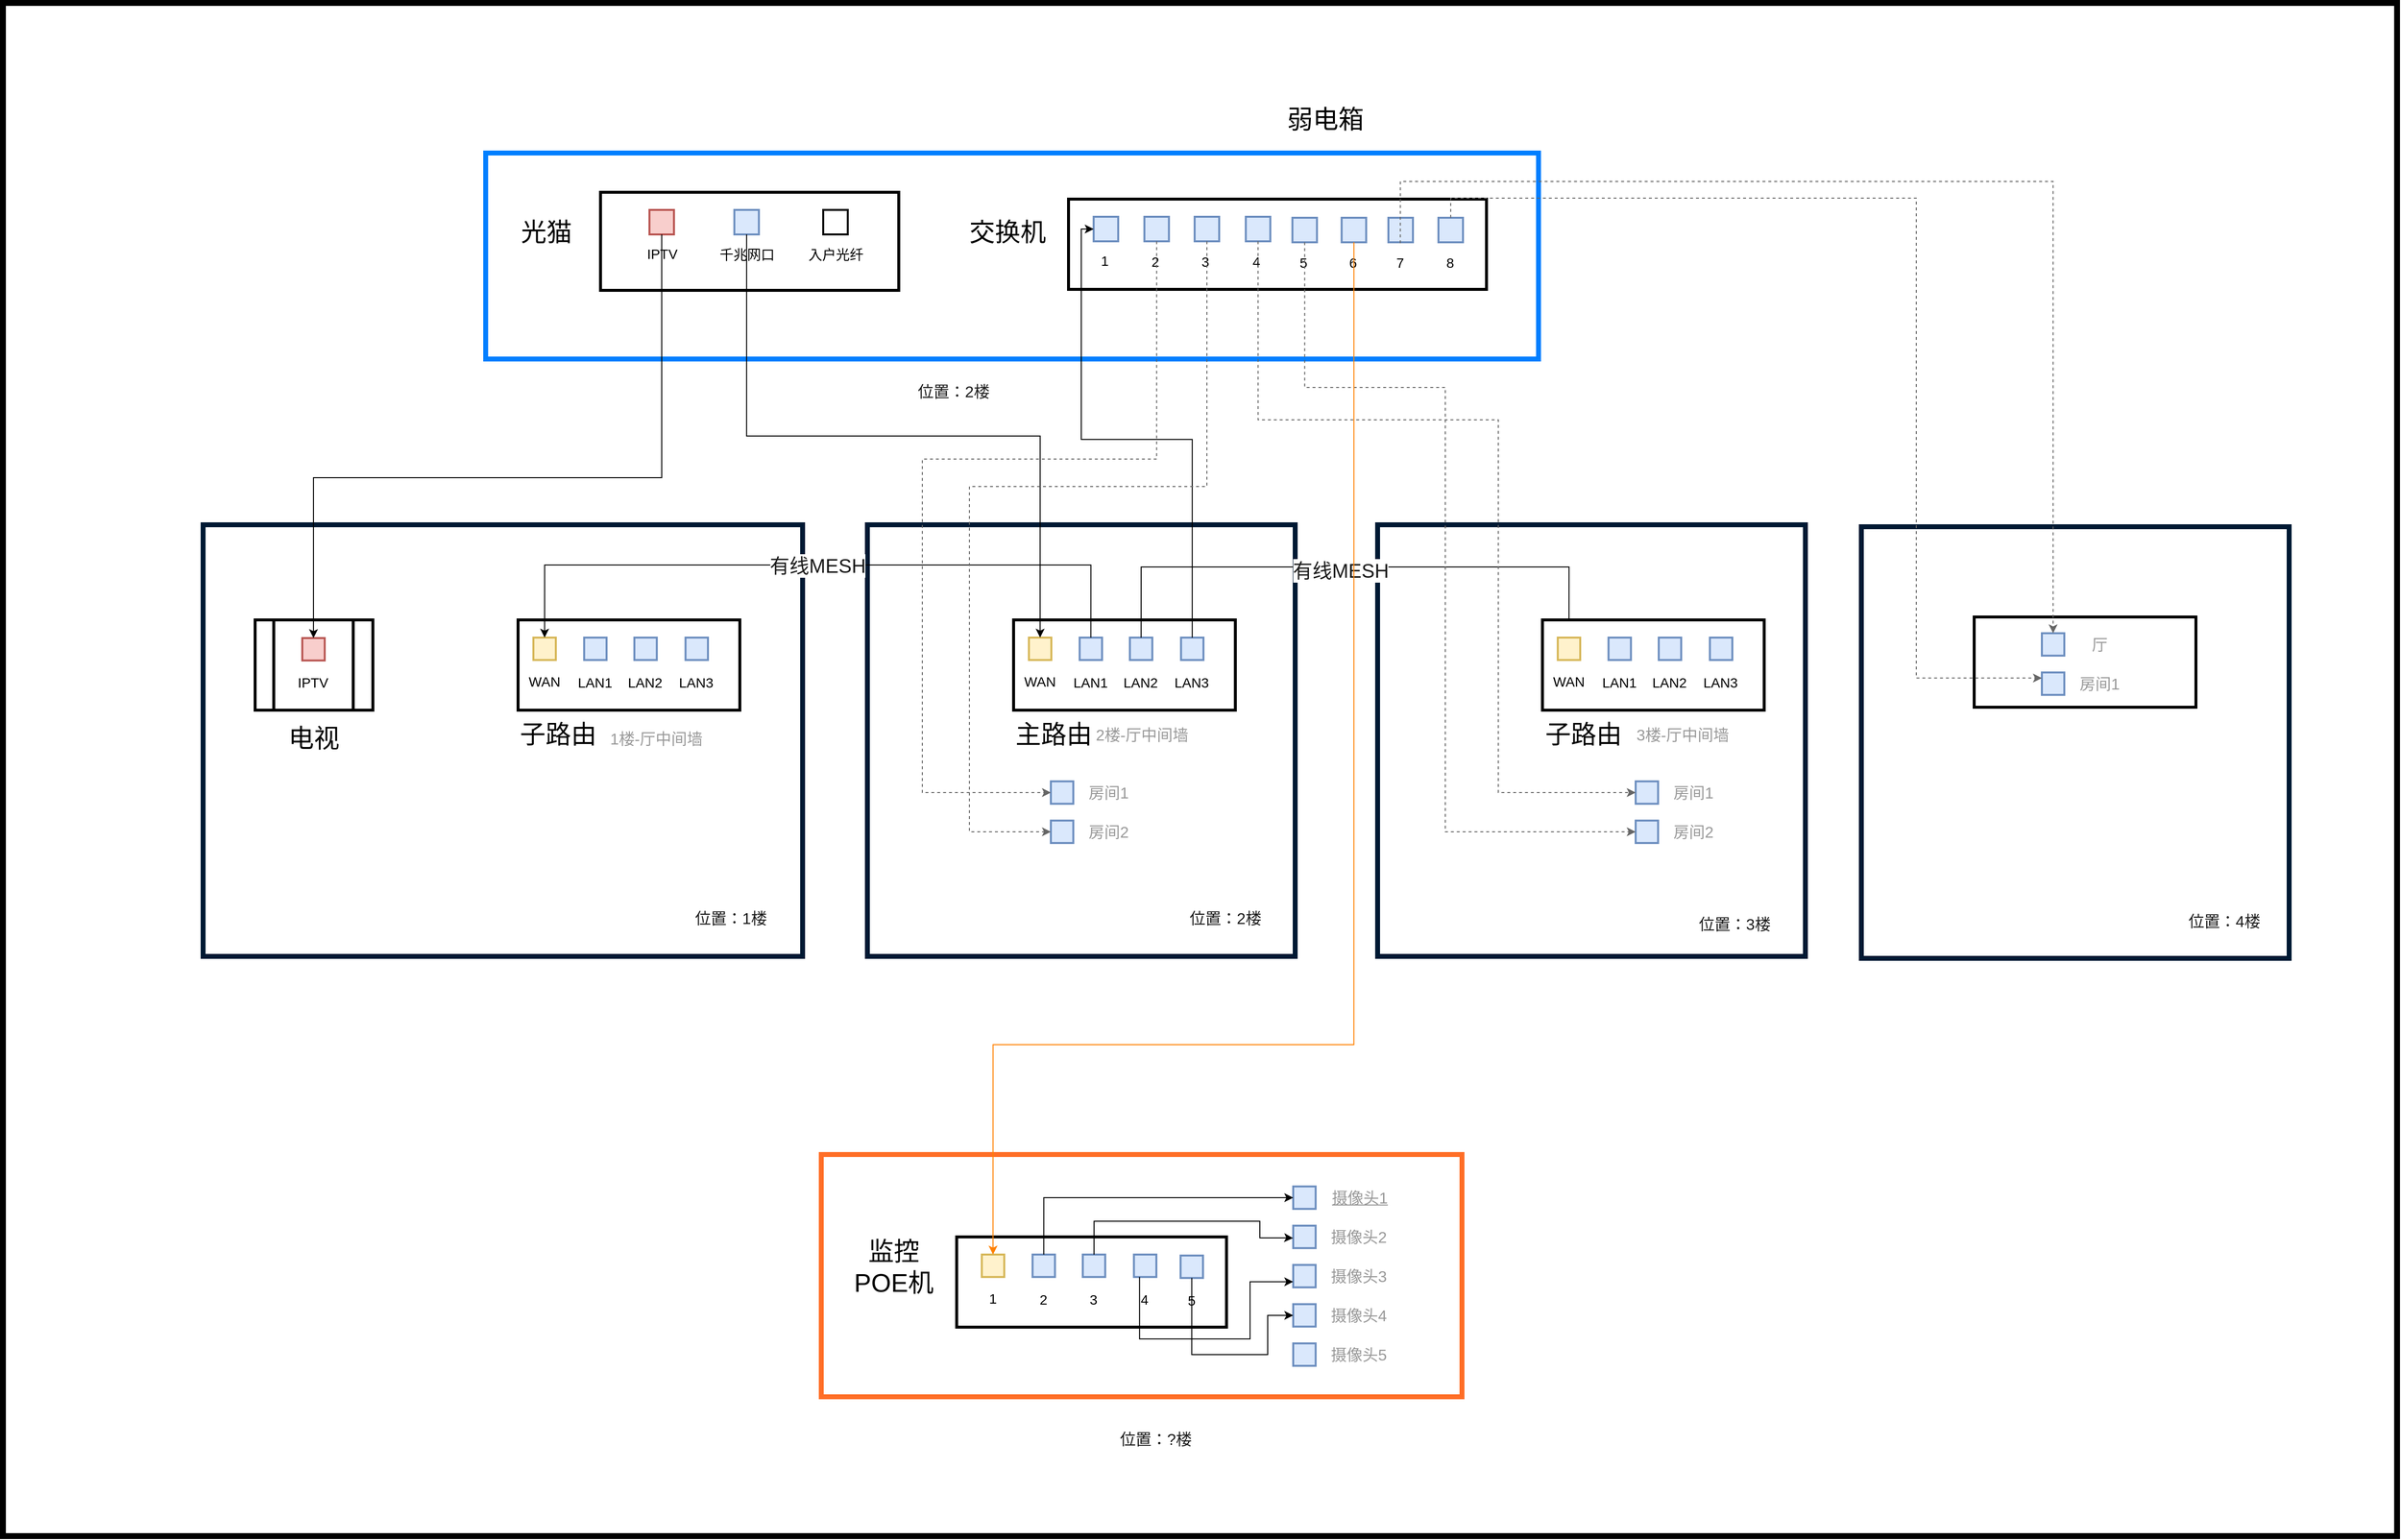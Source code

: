 <mxfile version="20.2.3" type="github">
  <diagram id="yOePpK0WHS5oM-WCneks" name="第 1 页">
    <mxGraphModel dx="1762" dy="1064" grid="0" gridSize="10" guides="1" tooltips="1" connect="1" arrows="1" fold="1" page="1" pageScale="1" pageWidth="827" pageHeight="583" background="#ffffff" math="0" shadow="0">
      <root>
        <mxCell id="0" />
        <mxCell id="1" parent="0" />
        <mxCell id="fRBaL_yvvA3dBaxHRLd4-285" value="" style="rounded=0;whiteSpace=wrap;html=1;labelBackgroundColor=none;fontSize=20;fontColor=#1A1A1A;strokeColor=#000000;strokeWidth=6;fillColor=none;" vertex="1" parent="1">
          <mxGeometry x="22" y="25" width="2440" height="1563" as="geometry" />
        </mxCell>
        <mxCell id="fRBaL_yvvA3dBaxHRLd4-101" value="" style="group" vertex="1" connectable="0" parent="1">
          <mxGeometry x="537" y="654" width="226" height="92" as="geometry" />
        </mxCell>
        <mxCell id="fRBaL_yvvA3dBaxHRLd4-102" value="" style="rounded=0;whiteSpace=wrap;html=1;container=0;strokeWidth=3;" vertex="1" parent="fRBaL_yvvA3dBaxHRLd4-101">
          <mxGeometry x="10" width="226" height="92" as="geometry" />
        </mxCell>
        <mxCell id="fRBaL_yvvA3dBaxHRLd4-103" value="" style="group" vertex="1" connectable="0" parent="fRBaL_yvvA3dBaxHRLd4-101">
          <mxGeometry x="12.007" y="18" width="50.086" height="65" as="geometry" />
        </mxCell>
        <mxCell id="fRBaL_yvvA3dBaxHRLd4-104" value="" style="whiteSpace=wrap;html=1;aspect=fixed;fillColor=#fff2cc;strokeColor=#d6b656;strokeWidth=2;" vertex="1" parent="fRBaL_yvvA3dBaxHRLd4-103">
          <mxGeometry x="13.613" width="22.862" height="22.862" as="geometry" />
        </mxCell>
        <mxCell id="fRBaL_yvvA3dBaxHRLd4-105" value="&lt;font style=&quot;font-size: 14px;&quot;&gt;WAN&lt;/font&gt;" style="text;html=1;strokeColor=none;fillColor=none;align=center;verticalAlign=middle;whiteSpace=wrap;rounded=0;" vertex="1" parent="fRBaL_yvvA3dBaxHRLd4-103">
          <mxGeometry y="25" width="50.086" height="40" as="geometry" />
        </mxCell>
        <mxCell id="fRBaL_yvvA3dBaxHRLd4-106" value="" style="group" vertex="1" connectable="0" parent="fRBaL_yvvA3dBaxHRLd4-101">
          <mxGeometry x="64.132" y="18" width="49.254" height="66" as="geometry" />
        </mxCell>
        <mxCell id="fRBaL_yvvA3dBaxHRLd4-107" value="&lt;font style=&quot;font-size: 14px;&quot;&gt;LAN1&lt;/font&gt;" style="text;html=1;strokeColor=none;fillColor=none;align=center;verticalAlign=middle;whiteSpace=wrap;rounded=0;" vertex="1" parent="fRBaL_yvvA3dBaxHRLd4-106">
          <mxGeometry y="26" width="49.254" height="40" as="geometry" />
        </mxCell>
        <mxCell id="fRBaL_yvvA3dBaxHRLd4-108" value="" style="whiteSpace=wrap;html=1;aspect=fixed;fillColor=#dae8fc;strokeColor=#6c8ebf;strokeWidth=2;" vertex="1" parent="fRBaL_yvvA3dBaxHRLd4-106">
          <mxGeometry x="13.193" width="22.862" height="22.862" as="geometry" />
        </mxCell>
        <mxCell id="fRBaL_yvvA3dBaxHRLd4-109" value="" style="group" vertex="1" connectable="0" parent="fRBaL_yvvA3dBaxHRLd4-101">
          <mxGeometry x="115.342" y="18" width="49.254" height="66" as="geometry" />
        </mxCell>
        <mxCell id="fRBaL_yvvA3dBaxHRLd4-110" value="&lt;font style=&quot;font-size: 14px;&quot;&gt;LAN2&lt;/font&gt;" style="text;html=1;strokeColor=none;fillColor=none;align=center;verticalAlign=middle;whiteSpace=wrap;rounded=0;" vertex="1" parent="fRBaL_yvvA3dBaxHRLd4-109">
          <mxGeometry y="26" width="49.254" height="40" as="geometry" />
        </mxCell>
        <mxCell id="fRBaL_yvvA3dBaxHRLd4-111" value="" style="whiteSpace=wrap;html=1;aspect=fixed;fillColor=#dae8fc;strokeColor=#6c8ebf;strokeWidth=2;" vertex="1" parent="fRBaL_yvvA3dBaxHRLd4-109">
          <mxGeometry x="13.193" width="22.862" height="22.862" as="geometry" />
        </mxCell>
        <mxCell id="fRBaL_yvvA3dBaxHRLd4-112" value="" style="group" vertex="1" connectable="0" parent="fRBaL_yvvA3dBaxHRLd4-101">
          <mxGeometry x="167.467" y="18" width="49.254" height="66" as="geometry" />
        </mxCell>
        <mxCell id="fRBaL_yvvA3dBaxHRLd4-113" value="&lt;font style=&quot;font-size: 14px;&quot;&gt;LAN3&lt;/font&gt;" style="text;html=1;strokeColor=none;fillColor=none;align=center;verticalAlign=middle;whiteSpace=wrap;rounded=0;" vertex="1" parent="fRBaL_yvvA3dBaxHRLd4-112">
          <mxGeometry y="26" width="49.254" height="40" as="geometry" />
        </mxCell>
        <mxCell id="fRBaL_yvvA3dBaxHRLd4-114" value="" style="whiteSpace=wrap;html=1;aspect=fixed;fillColor=#dae8fc;strokeColor=#6c8ebf;strokeWidth=2;" vertex="1" parent="fRBaL_yvvA3dBaxHRLd4-112">
          <mxGeometry x="13.193" width="22.862" height="22.862" as="geometry" />
        </mxCell>
        <mxCell id="fRBaL_yvvA3dBaxHRLd4-265" value="" style="rounded=0;whiteSpace=wrap;html=1;labelBackgroundColor=none;fontSize=16;fontColor=#1A1A1A;strokeColor=#001933;strokeWidth=5;fillColor=none;" vertex="1" parent="1">
          <mxGeometry x="226" y="557" width="611" height="440" as="geometry" />
        </mxCell>
        <mxCell id="fRBaL_yvvA3dBaxHRLd4-266" value="" style="rounded=0;whiteSpace=wrap;html=1;labelBackgroundColor=none;fontSize=16;fontColor=#1A1A1A;strokeColor=#001933;strokeWidth=5;fillColor=none;" vertex="1" parent="1">
          <mxGeometry x="903" y="557" width="436" height="440" as="geometry" />
        </mxCell>
        <mxCell id="fRBaL_yvvA3dBaxHRLd4-268" value="" style="rounded=0;whiteSpace=wrap;html=1;labelBackgroundColor=none;fontSize=16;fontColor=#1A1A1A;strokeColor=#001933;strokeWidth=5;fillColor=none;" vertex="1" parent="1">
          <mxGeometry x="1916" y="559" width="436" height="440" as="geometry" />
        </mxCell>
        <mxCell id="fRBaL_yvvA3dBaxHRLd4-267" value="" style="rounded=0;whiteSpace=wrap;html=1;labelBackgroundColor=none;fontSize=16;fontColor=#1A1A1A;strokeColor=#001933;strokeWidth=5;fillColor=none;" vertex="1" parent="1">
          <mxGeometry x="1423" y="557" width="436" height="440" as="geometry" />
        </mxCell>
        <mxCell id="fRBaL_yvvA3dBaxHRLd4-231" value="" style="rounded=0;whiteSpace=wrap;html=1;container=0;strokeWidth=3;fontStyle=4" vertex="1" parent="1">
          <mxGeometry x="2031" y="651" width="226" height="92" as="geometry" />
        </mxCell>
        <mxCell id="fRBaL_yvvA3dBaxHRLd4-1" value="" style="rounded=0;whiteSpace=wrap;html=1;fontSize=32;strokeWidth=5;strokeColor=#007FFF;container=0;" vertex="1" parent="1">
          <mxGeometry x="514" y="178" width="1073" height="210" as="geometry" />
        </mxCell>
        <mxCell id="fRBaL_yvvA3dBaxHRLd4-42" value="" style="group" vertex="1" connectable="0" parent="1">
          <mxGeometry x="1042" y="654" width="226" height="92" as="geometry" />
        </mxCell>
        <mxCell id="fRBaL_yvvA3dBaxHRLd4-22" value="" style="rounded=0;whiteSpace=wrap;html=1;container=0;strokeWidth=3;" vertex="1" parent="fRBaL_yvvA3dBaxHRLd4-42">
          <mxGeometry x="10" width="226" height="92" as="geometry" />
        </mxCell>
        <mxCell id="fRBaL_yvvA3dBaxHRLd4-33" value="" style="group" vertex="1" connectable="0" parent="fRBaL_yvvA3dBaxHRLd4-42">
          <mxGeometry x="12.007" y="18" width="50.086" height="65" as="geometry" />
        </mxCell>
        <mxCell id="fRBaL_yvvA3dBaxHRLd4-24" value="" style="whiteSpace=wrap;html=1;aspect=fixed;fillColor=#fff2cc;strokeColor=#d6b656;strokeWidth=2;" vertex="1" parent="fRBaL_yvvA3dBaxHRLd4-33">
          <mxGeometry x="13.613" width="22.862" height="22.862" as="geometry" />
        </mxCell>
        <mxCell id="fRBaL_yvvA3dBaxHRLd4-25" value="&lt;font style=&quot;font-size: 14px;&quot;&gt;WAN&lt;/font&gt;" style="text;html=1;strokeColor=none;fillColor=none;align=center;verticalAlign=middle;whiteSpace=wrap;rounded=0;" vertex="1" parent="fRBaL_yvvA3dBaxHRLd4-33">
          <mxGeometry y="25" width="50.086" height="40" as="geometry" />
        </mxCell>
        <mxCell id="fRBaL_yvvA3dBaxHRLd4-34" value="" style="group" vertex="1" connectable="0" parent="fRBaL_yvvA3dBaxHRLd4-42">
          <mxGeometry x="64.132" y="18" width="49.254" height="66" as="geometry" />
        </mxCell>
        <mxCell id="fRBaL_yvvA3dBaxHRLd4-27" value="&lt;font style=&quot;font-size: 14px;&quot;&gt;LAN1&lt;/font&gt;" style="text;html=1;strokeColor=none;fillColor=none;align=center;verticalAlign=middle;whiteSpace=wrap;rounded=0;" vertex="1" parent="fRBaL_yvvA3dBaxHRLd4-34">
          <mxGeometry y="26" width="49.254" height="40" as="geometry" />
        </mxCell>
        <mxCell id="fRBaL_yvvA3dBaxHRLd4-28" value="" style="whiteSpace=wrap;html=1;aspect=fixed;fillColor=#dae8fc;strokeColor=#6c8ebf;strokeWidth=2;" vertex="1" parent="fRBaL_yvvA3dBaxHRLd4-34">
          <mxGeometry x="13.193" width="22.862" height="22.862" as="geometry" />
        </mxCell>
        <mxCell id="fRBaL_yvvA3dBaxHRLd4-35" value="" style="group" vertex="1" connectable="0" parent="fRBaL_yvvA3dBaxHRLd4-42">
          <mxGeometry x="115.342" y="18" width="49.254" height="66" as="geometry" />
        </mxCell>
        <mxCell id="fRBaL_yvvA3dBaxHRLd4-36" value="&lt;font style=&quot;font-size: 14px;&quot;&gt;LAN2&lt;/font&gt;" style="text;html=1;strokeColor=none;fillColor=none;align=center;verticalAlign=middle;whiteSpace=wrap;rounded=0;" vertex="1" parent="fRBaL_yvvA3dBaxHRLd4-35">
          <mxGeometry y="26" width="49.254" height="40" as="geometry" />
        </mxCell>
        <mxCell id="fRBaL_yvvA3dBaxHRLd4-37" value="" style="whiteSpace=wrap;html=1;aspect=fixed;fillColor=#dae8fc;strokeColor=#6c8ebf;strokeWidth=2;" vertex="1" parent="fRBaL_yvvA3dBaxHRLd4-35">
          <mxGeometry x="13.193" width="22.862" height="22.862" as="geometry" />
        </mxCell>
        <mxCell id="fRBaL_yvvA3dBaxHRLd4-38" value="" style="group" vertex="1" connectable="0" parent="fRBaL_yvvA3dBaxHRLd4-42">
          <mxGeometry x="167.467" y="18" width="49.254" height="66" as="geometry" />
        </mxCell>
        <mxCell id="fRBaL_yvvA3dBaxHRLd4-39" value="&lt;font style=&quot;font-size: 14px;&quot;&gt;LAN3&lt;/font&gt;" style="text;html=1;strokeColor=none;fillColor=none;align=center;verticalAlign=middle;whiteSpace=wrap;rounded=0;" vertex="1" parent="fRBaL_yvvA3dBaxHRLd4-38">
          <mxGeometry y="26" width="49.254" height="40" as="geometry" />
        </mxCell>
        <mxCell id="fRBaL_yvvA3dBaxHRLd4-40" value="" style="whiteSpace=wrap;html=1;aspect=fixed;fillColor=#dae8fc;strokeColor=#6c8ebf;strokeWidth=2;" vertex="1" parent="fRBaL_yvvA3dBaxHRLd4-38">
          <mxGeometry x="13.193" width="22.862" height="22.862" as="geometry" />
        </mxCell>
        <mxCell id="fRBaL_yvvA3dBaxHRLd4-18" value="光猫" style="text;html=1;strokeColor=none;fillColor=none;align=center;verticalAlign=middle;whiteSpace=wrap;rounded=0;fontSize=26;" vertex="1" parent="1">
          <mxGeometry x="546" y="244" width="60" height="30" as="geometry" />
        </mxCell>
        <mxCell id="fRBaL_yvvA3dBaxHRLd4-19" value="" style="group;strokeWidth=3;" vertex="1" connectable="0" parent="1">
          <mxGeometry x="631" y="218" width="304" height="100" as="geometry" />
        </mxCell>
        <mxCell id="fRBaL_yvvA3dBaxHRLd4-13" value="" style="rounded=0;whiteSpace=wrap;html=1;strokeWidth=3;" vertex="1" parent="fRBaL_yvvA3dBaxHRLd4-19">
          <mxGeometry width="304" height="100" as="geometry" />
        </mxCell>
        <mxCell id="fRBaL_yvvA3dBaxHRLd4-17" value="" style="group" vertex="1" connectable="0" parent="fRBaL_yvvA3dBaxHRLd4-19">
          <mxGeometry x="18.56" y="18" width="87.65" height="65" as="geometry" />
        </mxCell>
        <mxCell id="fRBaL_yvvA3dBaxHRLd4-2" value="" style="whiteSpace=wrap;html=1;aspect=fixed;fillColor=#f8cecc;strokeColor=#b85450;strokeWidth=2;" vertex="1" parent="fRBaL_yvvA3dBaxHRLd4-17">
          <mxGeometry x="31.326" width="25" height="25" as="geometry" />
        </mxCell>
        <mxCell id="fRBaL_yvvA3dBaxHRLd4-4" value="&lt;font style=&quot;font-size: 14px;&quot;&gt;IPTV&lt;/font&gt;" style="text;html=1;strokeColor=none;fillColor=none;align=center;verticalAlign=middle;whiteSpace=wrap;rounded=0;" vertex="1" parent="fRBaL_yvvA3dBaxHRLd4-17">
          <mxGeometry y="25" width="87.65" height="40" as="geometry" />
        </mxCell>
        <mxCell id="fRBaL_yvvA3dBaxHRLd4-16" value="" style="group" vertex="1" connectable="0" parent="fRBaL_yvvA3dBaxHRLd4-19">
          <mxGeometry x="98.56" y="18" width="100.74" height="66" as="geometry" />
        </mxCell>
        <mxCell id="fRBaL_yvvA3dBaxHRLd4-5" value="&lt;font style=&quot;font-size: 14px;&quot;&gt;千兆网口&lt;/font&gt;" style="text;html=1;strokeColor=none;fillColor=none;align=center;verticalAlign=middle;whiteSpace=wrap;rounded=0;" vertex="1" parent="fRBaL_yvvA3dBaxHRLd4-16">
          <mxGeometry y="26" width="100.74" height="40" as="geometry" />
        </mxCell>
        <mxCell id="fRBaL_yvvA3dBaxHRLd4-3" value="" style="whiteSpace=wrap;html=1;aspect=fixed;fillColor=#dae8fc;strokeColor=#6c8ebf;strokeWidth=2;" vertex="1" parent="fRBaL_yvvA3dBaxHRLd4-16">
          <mxGeometry x="37.867" width="25" height="25" as="geometry" />
        </mxCell>
        <mxCell id="fRBaL_yvvA3dBaxHRLd4-15" value="" style="group" vertex="1" connectable="0" parent="fRBaL_yvvA3dBaxHRLd4-19">
          <mxGeometry x="193.56" y="18" width="91.87" height="69" as="geometry" />
        </mxCell>
        <mxCell id="fRBaL_yvvA3dBaxHRLd4-7" value="" style="whiteSpace=wrap;html=1;aspect=fixed;strokeWidth=2;" vertex="1" parent="fRBaL_yvvA3dBaxHRLd4-15">
          <mxGeometry x="33.439" width="25" height="25" as="geometry" />
        </mxCell>
        <mxCell id="fRBaL_yvvA3dBaxHRLd4-8" value="&lt;font style=&quot;font-size: 14px;&quot;&gt;入户光纤&lt;/font&gt;" style="text;html=1;strokeColor=none;fillColor=none;align=center;verticalAlign=middle;whiteSpace=wrap;rounded=0;" vertex="1" parent="fRBaL_yvvA3dBaxHRLd4-15">
          <mxGeometry y="26" width="91.87" height="40" as="geometry" />
        </mxCell>
        <mxCell id="fRBaL_yvvA3dBaxHRLd4-67" value="弱电箱" style="text;html=1;strokeColor=none;fillColor=none;align=center;verticalAlign=middle;whiteSpace=wrap;rounded=0;fontSize=26;" vertex="1" parent="1">
          <mxGeometry x="1325" y="129" width="90" height="30" as="geometry" />
        </mxCell>
        <mxCell id="fRBaL_yvvA3dBaxHRLd4-85" value="" style="group" vertex="1" connectable="0" parent="1">
          <mxGeometry x="279" y="654" width="120" height="92" as="geometry" />
        </mxCell>
        <mxCell id="fRBaL_yvvA3dBaxHRLd4-69" value="" style="rounded=0;whiteSpace=wrap;html=1;container=0;strokeWidth=3;fillColor=none;" vertex="1" parent="fRBaL_yvvA3dBaxHRLd4-85">
          <mxGeometry width="120" height="92" as="geometry" />
        </mxCell>
        <mxCell id="fRBaL_yvvA3dBaxHRLd4-83" value="" style="rounded=0;whiteSpace=wrap;html=1;container=0;strokeWidth=3;fillColor=none;" vertex="1" parent="fRBaL_yvvA3dBaxHRLd4-85">
          <mxGeometry x="19" width="81" height="92" as="geometry" />
        </mxCell>
        <mxCell id="fRBaL_yvvA3dBaxHRLd4-70" value="" style="group" vertex="1" connectable="0" parent="fRBaL_yvvA3dBaxHRLd4-85">
          <mxGeometry x="34.457" y="18.5" width="50.086" height="65" as="geometry" />
        </mxCell>
        <mxCell id="fRBaL_yvvA3dBaxHRLd4-71" value="" style="whiteSpace=wrap;html=1;aspect=fixed;fillColor=#f8cecc;strokeColor=#b85450;strokeWidth=2;" vertex="1" parent="fRBaL_yvvA3dBaxHRLd4-70">
          <mxGeometry x="13.613" width="22.862" height="22.862" as="geometry" />
        </mxCell>
        <mxCell id="fRBaL_yvvA3dBaxHRLd4-72" value="&lt;font style=&quot;font-size: 14px;&quot;&gt;IPTV&lt;/font&gt;" style="text;html=1;strokeColor=none;fillColor=none;align=center;verticalAlign=middle;whiteSpace=wrap;rounded=0;" vertex="1" parent="fRBaL_yvvA3dBaxHRLd4-70">
          <mxGeometry y="25" width="50.086" height="40" as="geometry" />
        </mxCell>
        <mxCell id="fRBaL_yvvA3dBaxHRLd4-87" value="电视" style="text;html=1;strokeColor=none;fillColor=none;align=center;verticalAlign=middle;whiteSpace=wrap;rounded=0;fontSize=26;" vertex="1" parent="1">
          <mxGeometry x="294" y="760" width="90" height="30" as="geometry" />
        </mxCell>
        <mxCell id="fRBaL_yvvA3dBaxHRLd4-89" value="主路由" style="text;html=1;strokeColor=none;fillColor=none;align=center;verticalAlign=middle;whiteSpace=wrap;rounded=0;fontSize=26;" vertex="1" parent="1">
          <mxGeometry x="1048" y="756" width="90" height="30" as="geometry" />
        </mxCell>
        <mxCell id="fRBaL_yvvA3dBaxHRLd4-90" value="2楼-厅中间墙" style="text;html=1;strokeColor=none;fillColor=none;align=center;verticalAlign=middle;whiteSpace=wrap;rounded=0;fontSize=16;fontColor=#999999;" vertex="1" parent="1">
          <mxGeometry x="1128" y="756" width="110" height="30" as="geometry" />
        </mxCell>
        <mxCell id="fRBaL_yvvA3dBaxHRLd4-139" value="位置：2楼" style="text;fontSize=16;fontColor=#1A1A1A;verticalAlign=middle;align=center;whiteSpace=wrap;html=1;labelBackgroundColor=none;" vertex="1" parent="1">
          <mxGeometry x="1215.005" y="937" width="106" height="41" as="geometry" />
        </mxCell>
        <mxCell id="fRBaL_yvvA3dBaxHRLd4-145" value="位置：1楼" style="text;fontSize=16;fontColor=#1A1A1A;verticalAlign=middle;align=center;whiteSpace=wrap;html=1;labelBackgroundColor=none;" vertex="1" parent="1">
          <mxGeometry x="711.005" y="937" width="106" height="41" as="geometry" />
        </mxCell>
        <mxCell id="fRBaL_yvvA3dBaxHRLd4-146" value="位置：4楼" style="text;fontSize=16;fontColor=#1A1A1A;verticalAlign=middle;align=center;whiteSpace=wrap;html=1;labelBackgroundColor=none;" vertex="1" parent="1">
          <mxGeometry x="2232.995" y="940" width="106" height="41" as="geometry" />
        </mxCell>
        <mxCell id="fRBaL_yvvA3dBaxHRLd4-148" value="" style="group" vertex="1" connectable="0" parent="1">
          <mxGeometry x="1090.0" y="815" width="84.0" height="70" as="geometry" />
        </mxCell>
        <mxCell id="fRBaL_yvvA3dBaxHRLd4-141" value="" style="group" vertex="1" connectable="0" parent="fRBaL_yvvA3dBaxHRLd4-148">
          <mxGeometry width="84.0" height="30" as="geometry" />
        </mxCell>
        <mxCell id="fRBaL_yvvA3dBaxHRLd4-91" value="房间1" style="text;html=1;strokeColor=none;fillColor=none;align=center;verticalAlign=middle;whiteSpace=wrap;rounded=0;fontSize=16;fontColor=#999999;" vertex="1" parent="fRBaL_yvvA3dBaxHRLd4-141">
          <mxGeometry x="34.0" width="50" height="30" as="geometry" />
        </mxCell>
        <mxCell id="fRBaL_yvvA3dBaxHRLd4-93" value="" style="whiteSpace=wrap;html=1;aspect=fixed;fillColor=#dae8fc;strokeColor=#6c8ebf;strokeWidth=2;" vertex="1" parent="fRBaL_yvvA3dBaxHRLd4-141">
          <mxGeometry y="3.57" width="22.862" height="22.862" as="geometry" />
        </mxCell>
        <mxCell id="fRBaL_yvvA3dBaxHRLd4-142" value="" style="group" vertex="1" connectable="0" parent="fRBaL_yvvA3dBaxHRLd4-148">
          <mxGeometry y="40" width="84.0" height="30" as="geometry" />
        </mxCell>
        <mxCell id="fRBaL_yvvA3dBaxHRLd4-143" value="房间2" style="text;html=1;strokeColor=none;fillColor=none;align=center;verticalAlign=middle;whiteSpace=wrap;rounded=0;fontSize=16;fontColor=#999999;" vertex="1" parent="fRBaL_yvvA3dBaxHRLd4-142">
          <mxGeometry x="34.0" width="50" height="30" as="geometry" />
        </mxCell>
        <mxCell id="fRBaL_yvvA3dBaxHRLd4-144" value="" style="whiteSpace=wrap;html=1;aspect=fixed;fillColor=#dae8fc;strokeColor=#6c8ebf;strokeWidth=2;" vertex="1" parent="fRBaL_yvvA3dBaxHRLd4-142">
          <mxGeometry y="3.57" width="22.862" height="22.862" as="geometry" />
        </mxCell>
        <mxCell id="fRBaL_yvvA3dBaxHRLd4-149" value="" style="group" vertex="1" connectable="0" parent="1">
          <mxGeometry x="1686.0" y="815" width="84.0" height="70" as="geometry" />
        </mxCell>
        <mxCell id="fRBaL_yvvA3dBaxHRLd4-150" value="" style="group" vertex="1" connectable="0" parent="fRBaL_yvvA3dBaxHRLd4-149">
          <mxGeometry width="84.0" height="30" as="geometry" />
        </mxCell>
        <mxCell id="fRBaL_yvvA3dBaxHRLd4-151" value="房间1" style="text;html=1;strokeColor=none;fillColor=none;align=center;verticalAlign=middle;whiteSpace=wrap;rounded=0;fontSize=16;fontColor=#999999;" vertex="1" parent="fRBaL_yvvA3dBaxHRLd4-150">
          <mxGeometry x="34.0" width="50" height="30" as="geometry" />
        </mxCell>
        <mxCell id="fRBaL_yvvA3dBaxHRLd4-152" value="" style="whiteSpace=wrap;html=1;aspect=fixed;fillColor=#dae8fc;strokeColor=#6c8ebf;strokeWidth=2;" vertex="1" parent="fRBaL_yvvA3dBaxHRLd4-150">
          <mxGeometry y="3.57" width="22.862" height="22.862" as="geometry" />
        </mxCell>
        <mxCell id="fRBaL_yvvA3dBaxHRLd4-153" value="" style="group" vertex="1" connectable="0" parent="fRBaL_yvvA3dBaxHRLd4-149">
          <mxGeometry y="40" width="84.0" height="30" as="geometry" />
        </mxCell>
        <mxCell id="fRBaL_yvvA3dBaxHRLd4-154" value="房间2" style="text;html=1;strokeColor=none;fillColor=none;align=center;verticalAlign=middle;whiteSpace=wrap;rounded=0;fontSize=16;fontColor=#999999;" vertex="1" parent="fRBaL_yvvA3dBaxHRLd4-153">
          <mxGeometry x="34.0" width="50" height="30" as="geometry" />
        </mxCell>
        <mxCell id="fRBaL_yvvA3dBaxHRLd4-155" value="" style="whiteSpace=wrap;html=1;aspect=fixed;fillColor=#dae8fc;strokeColor=#6c8ebf;strokeWidth=2;" vertex="1" parent="fRBaL_yvvA3dBaxHRLd4-153">
          <mxGeometry y="3.57" width="22.862" height="22.862" as="geometry" />
        </mxCell>
        <mxCell id="fRBaL_yvvA3dBaxHRLd4-160" value="位置：2楼" style="text;fontSize=16;fontColor=#1A1A1A;verticalAlign=middle;align=center;whiteSpace=wrap;html=1;labelBackgroundColor=none;" vertex="1" parent="1">
          <mxGeometry x="937.995" y="400" width="106" height="41" as="geometry" />
        </mxCell>
        <mxCell id="fRBaL_yvvA3dBaxHRLd4-44" value="" style="rounded=0;whiteSpace=wrap;html=1;container=0;strokeWidth=3;fillColor=none;" vertex="1" parent="1">
          <mxGeometry x="1108" y="225" width="426" height="92" as="geometry" />
        </mxCell>
        <mxCell id="fRBaL_yvvA3dBaxHRLd4-45" value="" style="group" vertex="1" connectable="0" parent="1">
          <mxGeometry x="1120.007" y="243" width="50.086" height="65" as="geometry" />
        </mxCell>
        <mxCell id="fRBaL_yvvA3dBaxHRLd4-46" value="" style="whiteSpace=wrap;html=1;aspect=fixed;fillColor=#dae8fc;strokeColor=#6c8ebf;strokeWidth=2;" vertex="1" parent="fRBaL_yvvA3dBaxHRLd4-45">
          <mxGeometry x="13.613" width="25" height="25" as="geometry" />
        </mxCell>
        <mxCell id="fRBaL_yvvA3dBaxHRLd4-47" value="&lt;font style=&quot;font-size: 14px;&quot;&gt;1&lt;/font&gt;" style="text;html=1;strokeColor=none;fillColor=none;align=center;verticalAlign=middle;whiteSpace=wrap;rounded=0;" vertex="1" parent="fRBaL_yvvA3dBaxHRLd4-45">
          <mxGeometry y="25" width="50.086" height="40" as="geometry" />
        </mxCell>
        <mxCell id="fRBaL_yvvA3dBaxHRLd4-48" value="" style="group" vertex="1" connectable="0" parent="1">
          <mxGeometry x="1172.132" y="243" width="49.254" height="66" as="geometry" />
        </mxCell>
        <mxCell id="fRBaL_yvvA3dBaxHRLd4-49" value="&lt;font style=&quot;font-size: 14px;&quot;&gt;2&lt;/font&gt;" style="text;html=1;strokeColor=none;fillColor=none;align=center;verticalAlign=middle;whiteSpace=wrap;rounded=0;" vertex="1" parent="fRBaL_yvvA3dBaxHRLd4-48">
          <mxGeometry y="26" width="49.254" height="40" as="geometry" />
        </mxCell>
        <mxCell id="fRBaL_yvvA3dBaxHRLd4-50" value="" style="whiteSpace=wrap;html=1;aspect=fixed;fillColor=#dae8fc;strokeColor=#6c8ebf;strokeWidth=2;" vertex="1" parent="fRBaL_yvvA3dBaxHRLd4-48">
          <mxGeometry x="13.193" width="25" height="25" as="geometry" />
        </mxCell>
        <mxCell id="fRBaL_yvvA3dBaxHRLd4-51" value="" style="group" vertex="1" connectable="0" parent="1">
          <mxGeometry x="1223.342" y="243" width="49.254" height="66" as="geometry" />
        </mxCell>
        <mxCell id="fRBaL_yvvA3dBaxHRLd4-52" value="&lt;font style=&quot;font-size: 14px;&quot;&gt;3&lt;/font&gt;" style="text;html=1;strokeColor=none;fillColor=none;align=center;verticalAlign=middle;whiteSpace=wrap;rounded=0;" vertex="1" parent="fRBaL_yvvA3dBaxHRLd4-51">
          <mxGeometry y="26" width="49.254" height="40" as="geometry" />
        </mxCell>
        <mxCell id="fRBaL_yvvA3dBaxHRLd4-53" value="" style="whiteSpace=wrap;html=1;aspect=fixed;fillColor=#dae8fc;strokeColor=#6c8ebf;strokeWidth=2;" vertex="1" parent="fRBaL_yvvA3dBaxHRLd4-51">
          <mxGeometry x="13.193" width="25" height="25" as="geometry" />
        </mxCell>
        <mxCell id="fRBaL_yvvA3dBaxHRLd4-54" value="" style="group" vertex="1" connectable="0" parent="1">
          <mxGeometry x="1275.467" y="243" width="49.254" height="66" as="geometry" />
        </mxCell>
        <mxCell id="fRBaL_yvvA3dBaxHRLd4-55" value="&lt;font style=&quot;font-size: 14px;&quot;&gt;4&lt;/font&gt;" style="text;html=1;strokeColor=none;fillColor=none;align=center;verticalAlign=middle;whiteSpace=wrap;rounded=0;" vertex="1" parent="fRBaL_yvvA3dBaxHRLd4-54">
          <mxGeometry y="26" width="49.254" height="40" as="geometry" />
        </mxCell>
        <mxCell id="fRBaL_yvvA3dBaxHRLd4-56" value="" style="whiteSpace=wrap;html=1;aspect=fixed;fillColor=#dae8fc;strokeColor=#6c8ebf;strokeWidth=2;" vertex="1" parent="fRBaL_yvvA3dBaxHRLd4-54">
          <mxGeometry x="13.193" width="25" height="25" as="geometry" />
        </mxCell>
        <mxCell id="fRBaL_yvvA3dBaxHRLd4-58" value="" style="group" vertex="1" connectable="0" parent="1">
          <mxGeometry x="1322.997" y="244" width="49.254" height="66" as="geometry" />
        </mxCell>
        <mxCell id="fRBaL_yvvA3dBaxHRLd4-59" value="&lt;font style=&quot;font-size: 14px;&quot;&gt;5&lt;/font&gt;" style="text;html=1;strokeColor=none;fillColor=none;align=center;verticalAlign=middle;whiteSpace=wrap;rounded=0;" vertex="1" parent="fRBaL_yvvA3dBaxHRLd4-58">
          <mxGeometry y="26" width="49.254" height="40" as="geometry" />
        </mxCell>
        <mxCell id="fRBaL_yvvA3dBaxHRLd4-60" value="" style="whiteSpace=wrap;html=1;aspect=fixed;fillColor=#dae8fc;strokeColor=#6c8ebf;strokeWidth=2;" vertex="1" parent="fRBaL_yvvA3dBaxHRLd4-58">
          <mxGeometry x="13.193" width="25" height="25" as="geometry" />
        </mxCell>
        <mxCell id="fRBaL_yvvA3dBaxHRLd4-216" value="位置：?楼" style="text;fontSize=16;fontColor=#1A1A1A;verticalAlign=middle;align=center;whiteSpace=wrap;html=1;labelBackgroundColor=none;" vertex="1" parent="1">
          <mxGeometry x="1143.755" y="1468" width="106" height="41" as="geometry" />
        </mxCell>
        <mxCell id="fRBaL_yvvA3dBaxHRLd4-217" style="edgeStyle=orthogonalEdgeStyle;rounded=0;orthogonalLoop=1;jettySize=auto;html=1;exitX=0.5;exitY=1;exitDx=0;exitDy=0;entryX=0.5;entryY=0;entryDx=0;entryDy=0;fontSize=16;fontColor=#1A1A1A;" edge="1" parent="1" source="fRBaL_yvvA3dBaxHRLd4-2" target="fRBaL_yvvA3dBaxHRLd4-71">
          <mxGeometry relative="1" as="geometry">
            <Array as="points">
              <mxPoint x="694" y="509" />
              <mxPoint x="339" y="509" />
            </Array>
          </mxGeometry>
        </mxCell>
        <mxCell id="fRBaL_yvvA3dBaxHRLd4-221" value="3楼-厅中间墙" style="text;html=1;strokeColor=none;fillColor=none;align=center;verticalAlign=middle;whiteSpace=wrap;rounded=0;fontSize=16;fontColor=#999999;" vertex="1" parent="1">
          <mxGeometry x="1679" y="756" width="110" height="30" as="geometry" />
        </mxCell>
        <mxCell id="fRBaL_yvvA3dBaxHRLd4-222" value="1楼-厅中间墙" style="text;html=1;strokeColor=none;fillColor=none;align=center;verticalAlign=middle;whiteSpace=wrap;rounded=0;fontSize=16;fontColor=#999999;" vertex="1" parent="1">
          <mxGeometry x="633" y="760" width="110" height="30" as="geometry" />
        </mxCell>
        <mxCell id="fRBaL_yvvA3dBaxHRLd4-213" value="" style="group" vertex="1" connectable="0" parent="1">
          <mxGeometry x="1372.327" y="244" width="52.312" height="66" as="geometry" />
        </mxCell>
        <mxCell id="fRBaL_yvvA3dBaxHRLd4-214" value="&lt;font style=&quot;font-size: 14px;&quot;&gt;6&lt;/font&gt;" style="text;html=1;strokeColor=none;fillColor=none;align=center;verticalAlign=middle;whiteSpace=wrap;rounded=0;" vertex="1" parent="fRBaL_yvvA3dBaxHRLd4-213">
          <mxGeometry y="26" width="52.312" height="40" as="geometry" />
        </mxCell>
        <mxCell id="fRBaL_yvvA3dBaxHRLd4-215" value="" style="whiteSpace=wrap;html=1;aspect=fixed;fillColor=#dae8fc;strokeColor=#6c8ebf;strokeWidth=2;" vertex="1" parent="fRBaL_yvvA3dBaxHRLd4-213">
          <mxGeometry x="14.012" width="25" height="25" as="geometry" />
        </mxCell>
        <mxCell id="fRBaL_yvvA3dBaxHRLd4-223" value="" style="group" vertex="1" connectable="0" parent="1">
          <mxGeometry x="1419.997" y="244" width="52.312" height="66" as="geometry" />
        </mxCell>
        <mxCell id="fRBaL_yvvA3dBaxHRLd4-224" value="&lt;font style=&quot;font-size: 14px;&quot;&gt;7&lt;/font&gt;" style="text;html=1;strokeColor=none;fillColor=none;align=center;verticalAlign=middle;whiteSpace=wrap;rounded=0;" vertex="1" parent="fRBaL_yvvA3dBaxHRLd4-223">
          <mxGeometry y="26" width="52.312" height="40" as="geometry" />
        </mxCell>
        <mxCell id="fRBaL_yvvA3dBaxHRLd4-225" value="" style="whiteSpace=wrap;html=1;aspect=fixed;fillColor=#dae8fc;strokeColor=#6c8ebf;strokeWidth=2;" vertex="1" parent="fRBaL_yvvA3dBaxHRLd4-223">
          <mxGeometry x="14.012" width="25" height="25" as="geometry" />
        </mxCell>
        <mxCell id="fRBaL_yvvA3dBaxHRLd4-226" value="" style="group" vertex="1" connectable="0" parent="1">
          <mxGeometry x="1470.997" y="244" width="52.312" height="66" as="geometry" />
        </mxCell>
        <mxCell id="fRBaL_yvvA3dBaxHRLd4-227" value="&lt;font style=&quot;font-size: 14px;&quot;&gt;8&lt;/font&gt;" style="text;html=1;strokeColor=none;fillColor=none;align=center;verticalAlign=middle;whiteSpace=wrap;rounded=0;" vertex="1" parent="fRBaL_yvvA3dBaxHRLd4-226">
          <mxGeometry y="26" width="52.312" height="40" as="geometry" />
        </mxCell>
        <mxCell id="fRBaL_yvvA3dBaxHRLd4-228" value="" style="whiteSpace=wrap;html=1;aspect=fixed;fillColor=#dae8fc;strokeColor=#6c8ebf;strokeWidth=2;" vertex="1" parent="fRBaL_yvvA3dBaxHRLd4-226">
          <mxGeometry x="14.012" width="25" height="25" as="geometry" />
        </mxCell>
        <mxCell id="fRBaL_yvvA3dBaxHRLd4-66" value="交换机" style="text;html=1;strokeColor=none;fillColor=none;align=center;verticalAlign=middle;whiteSpace=wrap;rounded=0;fontSize=26;" vertex="1" parent="1">
          <mxGeometry x="1001" y="244" width="90" height="30" as="geometry" />
        </mxCell>
        <mxCell id="fRBaL_yvvA3dBaxHRLd4-253" value="位置：3楼" style="text;fontSize=16;fontColor=#1A1A1A;verticalAlign=middle;align=center;whiteSpace=wrap;html=1;labelBackgroundColor=none;" vertex="1" parent="1">
          <mxGeometry x="1734.005" y="943" width="106" height="41" as="geometry" />
        </mxCell>
        <mxCell id="fRBaL_yvvA3dBaxHRLd4-256" value="" style="group" vertex="1" connectable="0" parent="1">
          <mxGeometry x="2100.0" y="664" width="84.0" height="70" as="geometry" />
        </mxCell>
        <mxCell id="fRBaL_yvvA3dBaxHRLd4-257" value="" style="group" vertex="1" connectable="0" parent="fRBaL_yvvA3dBaxHRLd4-256">
          <mxGeometry width="84.0" height="30" as="geometry" />
        </mxCell>
        <mxCell id="fRBaL_yvvA3dBaxHRLd4-258" value="厅" style="text;html=1;strokeColor=none;fillColor=none;align=center;verticalAlign=middle;whiteSpace=wrap;rounded=0;fontSize=16;fontColor=#999999;" vertex="1" parent="fRBaL_yvvA3dBaxHRLd4-257">
          <mxGeometry x="34.0" width="50" height="30" as="geometry" />
        </mxCell>
        <mxCell id="fRBaL_yvvA3dBaxHRLd4-259" value="" style="whiteSpace=wrap;html=1;aspect=fixed;fillColor=#dae8fc;strokeColor=#6c8ebf;strokeWidth=2;" vertex="1" parent="fRBaL_yvvA3dBaxHRLd4-257">
          <mxGeometry y="3.57" width="22.862" height="22.862" as="geometry" />
        </mxCell>
        <mxCell id="fRBaL_yvvA3dBaxHRLd4-260" value="" style="group" vertex="1" connectable="0" parent="fRBaL_yvvA3dBaxHRLd4-256">
          <mxGeometry y="40" width="84.0" height="30" as="geometry" />
        </mxCell>
        <mxCell id="fRBaL_yvvA3dBaxHRLd4-261" value="房间1" style="text;html=1;strokeColor=none;fillColor=none;align=center;verticalAlign=middle;whiteSpace=wrap;rounded=0;fontSize=16;fontColor=#999999;" vertex="1" parent="fRBaL_yvvA3dBaxHRLd4-260">
          <mxGeometry x="34.0" width="50" height="30" as="geometry" />
        </mxCell>
        <mxCell id="fRBaL_yvvA3dBaxHRLd4-262" value="" style="whiteSpace=wrap;html=1;aspect=fixed;fillColor=#dae8fc;strokeColor=#6c8ebf;strokeWidth=2;" vertex="1" parent="fRBaL_yvvA3dBaxHRLd4-260">
          <mxGeometry y="3.57" width="22.862" height="22.862" as="geometry" />
        </mxCell>
        <mxCell id="fRBaL_yvvA3dBaxHRLd4-269" value="" style="group" vertex="1" connectable="0" parent="1">
          <mxGeometry x="856" y="1199" width="653" height="247" as="geometry" />
        </mxCell>
        <mxCell id="fRBaL_yvvA3dBaxHRLd4-220" value="" style="rounded=0;whiteSpace=wrap;html=1;labelBackgroundColor=none;fontSize=16;strokeColor=#FF6E26;strokeWidth=5;fillColor=none;" vertex="1" parent="fRBaL_yvvA3dBaxHRLd4-269">
          <mxGeometry width="653" height="247" as="geometry" />
        </mxCell>
        <mxCell id="fRBaL_yvvA3dBaxHRLd4-219" value="" style="group" vertex="1" connectable="0" parent="fRBaL_yvvA3dBaxHRLd4-269">
          <mxGeometry x="29" y="29" width="554" height="190" as="geometry" />
        </mxCell>
        <mxCell id="fRBaL_yvvA3dBaxHRLd4-184" value="" style="group" vertex="1" connectable="0" parent="fRBaL_yvvA3dBaxHRLd4-219">
          <mxGeometry x="452.0" y="40" width="100.0" height="30" as="geometry" />
        </mxCell>
        <mxCell id="fRBaL_yvvA3dBaxHRLd4-182" value="摄像头2" style="text;html=1;strokeColor=none;fillColor=none;align=center;verticalAlign=middle;whiteSpace=wrap;rounded=0;fontSize=16;fontColor=#999999;" vertex="1" parent="fRBaL_yvvA3dBaxHRLd4-184">
          <mxGeometry x="34.0" width="66" height="30" as="geometry" />
        </mxCell>
        <mxCell id="fRBaL_yvvA3dBaxHRLd4-183" value="" style="whiteSpace=wrap;html=1;aspect=fixed;fillColor=#dae8fc;strokeColor=#6c8ebf;strokeWidth=2;" vertex="1" parent="fRBaL_yvvA3dBaxHRLd4-184">
          <mxGeometry y="3.57" width="22.862" height="22.862" as="geometry" />
        </mxCell>
        <mxCell id="fRBaL_yvvA3dBaxHRLd4-185" value="" style="group" vertex="1" connectable="0" parent="fRBaL_yvvA3dBaxHRLd4-219">
          <mxGeometry x="452.0" y="80" width="100.0" height="30" as="geometry" />
        </mxCell>
        <mxCell id="fRBaL_yvvA3dBaxHRLd4-186" value="摄像头3" style="text;html=1;strokeColor=none;fillColor=none;align=center;verticalAlign=middle;whiteSpace=wrap;rounded=0;fontSize=16;fontColor=#999999;" vertex="1" parent="fRBaL_yvvA3dBaxHRLd4-185">
          <mxGeometry x="34.0" width="66" height="30" as="geometry" />
        </mxCell>
        <mxCell id="fRBaL_yvvA3dBaxHRLd4-187" value="" style="whiteSpace=wrap;html=1;aspect=fixed;fillColor=#dae8fc;strokeColor=#6c8ebf;strokeWidth=2;" vertex="1" parent="fRBaL_yvvA3dBaxHRLd4-185">
          <mxGeometry y="3.57" width="22.862" height="22.862" as="geometry" />
        </mxCell>
        <mxCell id="fRBaL_yvvA3dBaxHRLd4-188" value="" style="group" vertex="1" connectable="0" parent="fRBaL_yvvA3dBaxHRLd4-219">
          <mxGeometry x="452.0" y="120" width="100.0" height="30" as="geometry" />
        </mxCell>
        <mxCell id="fRBaL_yvvA3dBaxHRLd4-189" value="摄像头4" style="text;html=1;strokeColor=none;fillColor=none;align=center;verticalAlign=middle;whiteSpace=wrap;rounded=0;fontSize=16;fontColor=#999999;" vertex="1" parent="fRBaL_yvvA3dBaxHRLd4-188">
          <mxGeometry x="34.0" width="66" height="30" as="geometry" />
        </mxCell>
        <mxCell id="fRBaL_yvvA3dBaxHRLd4-190" value="" style="whiteSpace=wrap;html=1;aspect=fixed;fillColor=#dae8fc;strokeColor=#6c8ebf;strokeWidth=2;" vertex="1" parent="fRBaL_yvvA3dBaxHRLd4-188">
          <mxGeometry y="3.57" width="22.862" height="22.862" as="geometry" />
        </mxCell>
        <mxCell id="fRBaL_yvvA3dBaxHRLd4-191" value="" style="group" vertex="1" connectable="0" parent="fRBaL_yvvA3dBaxHRLd4-219">
          <mxGeometry x="452.0" y="160" width="100.0" height="30" as="geometry" />
        </mxCell>
        <mxCell id="fRBaL_yvvA3dBaxHRLd4-192" value="摄像头5" style="text;html=1;strokeColor=none;fillColor=none;align=center;verticalAlign=middle;whiteSpace=wrap;rounded=0;fontSize=16;fontColor=#999999;" vertex="1" parent="fRBaL_yvvA3dBaxHRLd4-191">
          <mxGeometry x="34.0" width="66" height="30" as="geometry" />
        </mxCell>
        <mxCell id="fRBaL_yvvA3dBaxHRLd4-193" value="" style="whiteSpace=wrap;html=1;aspect=fixed;fillColor=#dae8fc;strokeColor=#6c8ebf;strokeWidth=2;" vertex="1" parent="fRBaL_yvvA3dBaxHRLd4-191">
          <mxGeometry y="3.57" width="22.862" height="22.862" as="geometry" />
        </mxCell>
        <mxCell id="fRBaL_yvvA3dBaxHRLd4-194" value="监控POE机" style="text;html=1;strokeColor=none;fillColor=none;align=center;verticalAlign=middle;whiteSpace=wrap;rounded=0;fontSize=26;" vertex="1" parent="fRBaL_yvvA3dBaxHRLd4-219">
          <mxGeometry y="53" width="90" height="66" as="geometry" />
        </mxCell>
        <mxCell id="fRBaL_yvvA3dBaxHRLd4-195" value="" style="group" vertex="1" connectable="0" parent="fRBaL_yvvA3dBaxHRLd4-219">
          <mxGeometry x="109" y="55" width="275" height="92" as="geometry" />
        </mxCell>
        <mxCell id="fRBaL_yvvA3dBaxHRLd4-196" value="" style="rounded=0;whiteSpace=wrap;html=1;container=0;strokeWidth=3;" vertex="1" parent="fRBaL_yvvA3dBaxHRLd4-195">
          <mxGeometry width="275" height="92" as="geometry" />
        </mxCell>
        <mxCell id="fRBaL_yvvA3dBaxHRLd4-197" value="" style="group" vertex="1" connectable="0" parent="fRBaL_yvvA3dBaxHRLd4-195">
          <mxGeometry x="12.007" y="18" width="50.086" height="65" as="geometry" />
        </mxCell>
        <mxCell id="fRBaL_yvvA3dBaxHRLd4-198" value="" style="whiteSpace=wrap;html=1;aspect=fixed;fillColor=#fff2cc;strokeColor=#d6b656;strokeWidth=2;" vertex="1" parent="fRBaL_yvvA3dBaxHRLd4-197">
          <mxGeometry x="13.613" width="22.862" height="22.862" as="geometry" />
        </mxCell>
        <mxCell id="fRBaL_yvvA3dBaxHRLd4-199" value="&lt;span style=&quot;font-size: 14px;&quot;&gt;1&lt;/span&gt;" style="text;html=1;strokeColor=none;fillColor=none;align=center;verticalAlign=middle;whiteSpace=wrap;rounded=0;" vertex="1" parent="fRBaL_yvvA3dBaxHRLd4-197">
          <mxGeometry y="25" width="50.086" height="40" as="geometry" />
        </mxCell>
        <mxCell id="fRBaL_yvvA3dBaxHRLd4-200" value="" style="group" vertex="1" connectable="0" parent="fRBaL_yvvA3dBaxHRLd4-195">
          <mxGeometry x="64.132" y="18" width="49.254" height="66" as="geometry" />
        </mxCell>
        <mxCell id="fRBaL_yvvA3dBaxHRLd4-201" value="&lt;font style=&quot;font-size: 14px;&quot;&gt;2&lt;/font&gt;" style="text;html=1;strokeColor=none;fillColor=none;align=center;verticalAlign=middle;whiteSpace=wrap;rounded=0;" vertex="1" parent="fRBaL_yvvA3dBaxHRLd4-200">
          <mxGeometry y="26" width="49.254" height="40" as="geometry" />
        </mxCell>
        <mxCell id="fRBaL_yvvA3dBaxHRLd4-202" value="" style="whiteSpace=wrap;html=1;aspect=fixed;fillColor=#dae8fc;strokeColor=#6c8ebf;strokeWidth=2;" vertex="1" parent="fRBaL_yvvA3dBaxHRLd4-200">
          <mxGeometry x="13.193" width="22.862" height="22.862" as="geometry" />
        </mxCell>
        <mxCell id="fRBaL_yvvA3dBaxHRLd4-203" value="" style="group" vertex="1" connectable="0" parent="fRBaL_yvvA3dBaxHRLd4-195">
          <mxGeometry x="115.342" y="18" width="49.254" height="66" as="geometry" />
        </mxCell>
        <mxCell id="fRBaL_yvvA3dBaxHRLd4-204" value="&lt;font style=&quot;font-size: 14px;&quot;&gt;3&lt;/font&gt;" style="text;html=1;strokeColor=none;fillColor=none;align=center;verticalAlign=middle;whiteSpace=wrap;rounded=0;" vertex="1" parent="fRBaL_yvvA3dBaxHRLd4-203">
          <mxGeometry y="26" width="49.254" height="40" as="geometry" />
        </mxCell>
        <mxCell id="fRBaL_yvvA3dBaxHRLd4-205" value="" style="whiteSpace=wrap;html=1;aspect=fixed;fillColor=#dae8fc;strokeColor=#6c8ebf;strokeWidth=2;" vertex="1" parent="fRBaL_yvvA3dBaxHRLd4-203">
          <mxGeometry x="13.193" width="22.862" height="22.862" as="geometry" />
        </mxCell>
        <mxCell id="fRBaL_yvvA3dBaxHRLd4-206" value="" style="group" vertex="1" connectable="0" parent="fRBaL_yvvA3dBaxHRLd4-195">
          <mxGeometry x="167.467" y="18" width="49.254" height="66" as="geometry" />
        </mxCell>
        <mxCell id="fRBaL_yvvA3dBaxHRLd4-207" value="&lt;font style=&quot;font-size: 14px;&quot;&gt;4&lt;/font&gt;" style="text;html=1;strokeColor=none;fillColor=none;align=center;verticalAlign=middle;whiteSpace=wrap;rounded=0;" vertex="1" parent="fRBaL_yvvA3dBaxHRLd4-206">
          <mxGeometry y="26" width="49.254" height="40" as="geometry" />
        </mxCell>
        <mxCell id="fRBaL_yvvA3dBaxHRLd4-208" value="" style="whiteSpace=wrap;html=1;aspect=fixed;fillColor=#dae8fc;strokeColor=#6c8ebf;strokeWidth=2;" vertex="1" parent="fRBaL_yvvA3dBaxHRLd4-206">
          <mxGeometry x="13.193" width="22.862" height="22.862" as="geometry" />
        </mxCell>
        <mxCell id="fRBaL_yvvA3dBaxHRLd4-209" value="" style="group" vertex="1" connectable="0" parent="fRBaL_yvvA3dBaxHRLd4-195">
          <mxGeometry x="214.997" y="19" width="49.254" height="66" as="geometry" />
        </mxCell>
        <mxCell id="fRBaL_yvvA3dBaxHRLd4-210" value="&lt;font style=&quot;font-size: 14px;&quot;&gt;5&lt;/font&gt;" style="text;html=1;strokeColor=none;fillColor=none;align=center;verticalAlign=middle;whiteSpace=wrap;rounded=0;" vertex="1" parent="fRBaL_yvvA3dBaxHRLd4-209">
          <mxGeometry y="26" width="49.254" height="40" as="geometry" />
        </mxCell>
        <mxCell id="fRBaL_yvvA3dBaxHRLd4-211" value="" style="whiteSpace=wrap;html=1;aspect=fixed;fillColor=#dae8fc;strokeColor=#6c8ebf;strokeWidth=2;" vertex="1" parent="fRBaL_yvvA3dBaxHRLd4-209">
          <mxGeometry x="13.193" width="22.862" height="22.862" as="geometry" />
        </mxCell>
        <mxCell id="fRBaL_yvvA3dBaxHRLd4-212" value="" style="group" vertex="1" connectable="0" parent="fRBaL_yvvA3dBaxHRLd4-219">
          <mxGeometry x="452.0" width="102.0" height="30" as="geometry" />
        </mxCell>
        <mxCell id="fRBaL_yvvA3dBaxHRLd4-179" value="摄像头1" style="text;strokeColor=none;fillColor=none;align=center;verticalAlign=middle;rounded=0;fontSize=16;fontColor=#999999;fontStyle=4;html=1;whiteSpace=wrap;" vertex="1" parent="fRBaL_yvvA3dBaxHRLd4-212">
          <mxGeometry x="34.0" width="68" height="30" as="geometry" />
        </mxCell>
        <mxCell id="fRBaL_yvvA3dBaxHRLd4-180" value="" style="whiteSpace=wrap;html=1;aspect=fixed;fillColor=#dae8fc;strokeColor=#6c8ebf;strokeWidth=2;fontStyle=4" vertex="1" parent="fRBaL_yvvA3dBaxHRLd4-212">
          <mxGeometry y="3.57" width="22.862" height="22.862" as="geometry" />
        </mxCell>
        <mxCell id="fRBaL_yvvA3dBaxHRLd4-249" style="edgeStyle=orthogonalEdgeStyle;rounded=0;orthogonalLoop=1;jettySize=auto;html=1;exitX=0.5;exitY=0;exitDx=0;exitDy=0;entryX=0;entryY=0.5;entryDx=0;entryDy=0;fontSize=16;fontColor=#1A1A1A;" edge="1" parent="fRBaL_yvvA3dBaxHRLd4-219" source="fRBaL_yvvA3dBaxHRLd4-202" target="fRBaL_yvvA3dBaxHRLd4-180">
          <mxGeometry relative="1" as="geometry" />
        </mxCell>
        <mxCell id="fRBaL_yvvA3dBaxHRLd4-250" style="edgeStyle=orthogonalEdgeStyle;rounded=0;orthogonalLoop=1;jettySize=auto;html=1;exitX=0.5;exitY=0;exitDx=0;exitDy=0;entryX=-0.006;entryY=0.555;entryDx=0;entryDy=0;fontSize=16;fontColor=#1A1A1A;entryPerimeter=0;" edge="1" parent="fRBaL_yvvA3dBaxHRLd4-219" source="fRBaL_yvvA3dBaxHRLd4-205" target="fRBaL_yvvA3dBaxHRLd4-183">
          <mxGeometry relative="1" as="geometry">
            <Array as="points">
              <mxPoint x="249" y="39" />
              <mxPoint x="418" y="39" />
              <mxPoint x="418" y="56" />
              <mxPoint x="447" y="56" />
            </Array>
          </mxGeometry>
        </mxCell>
        <mxCell id="fRBaL_yvvA3dBaxHRLd4-251" style="edgeStyle=orthogonalEdgeStyle;rounded=0;orthogonalLoop=1;jettySize=auto;html=1;exitX=0.25;exitY=1;exitDx=0;exitDy=0;entryX=0;entryY=0.75;entryDx=0;entryDy=0;fontSize=16;fontColor=#1A1A1A;" edge="1" parent="fRBaL_yvvA3dBaxHRLd4-219" source="fRBaL_yvvA3dBaxHRLd4-208" target="fRBaL_yvvA3dBaxHRLd4-187">
          <mxGeometry relative="1" as="geometry">
            <Array as="points">
              <mxPoint x="295" y="159" />
              <mxPoint x="408" y="159" />
              <mxPoint x="408" y="101" />
            </Array>
          </mxGeometry>
        </mxCell>
        <mxCell id="fRBaL_yvvA3dBaxHRLd4-252" style="edgeStyle=orthogonalEdgeStyle;rounded=0;orthogonalLoop=1;jettySize=auto;html=1;exitX=0.5;exitY=1;exitDx=0;exitDy=0;entryX=0;entryY=0.5;entryDx=0;entryDy=0;fontSize=16;fontColor=#1A1A1A;" edge="1" parent="fRBaL_yvvA3dBaxHRLd4-219" source="fRBaL_yvvA3dBaxHRLd4-211" target="fRBaL_yvvA3dBaxHRLd4-190">
          <mxGeometry relative="1" as="geometry">
            <Array as="points">
              <mxPoint x="349" y="175" />
              <mxPoint x="426" y="175" />
              <mxPoint x="426" y="135" />
            </Array>
          </mxGeometry>
        </mxCell>
        <mxCell id="fRBaL_yvvA3dBaxHRLd4-270" style="edgeStyle=orthogonalEdgeStyle;rounded=0;orthogonalLoop=1;jettySize=auto;html=1;exitX=0.5;exitY=1;exitDx=0;exitDy=0;entryX=0.5;entryY=0;entryDx=0;entryDy=0;fontSize=16;fontColor=#1A1A1A;" edge="1" parent="1" source="fRBaL_yvvA3dBaxHRLd4-3" target="fRBaL_yvvA3dBaxHRLd4-24">
          <mxGeometry relative="1" as="geometry" />
        </mxCell>
        <mxCell id="fRBaL_yvvA3dBaxHRLd4-273" value="&lt;font style=&quot;font-size: 20px;&quot;&gt;有线MESH&lt;/font&gt;" style="edgeStyle=orthogonalEdgeStyle;rounded=0;orthogonalLoop=1;jettySize=auto;html=1;exitX=0.5;exitY=0;exitDx=0;exitDy=0;entryX=0.5;entryY=0;entryDx=0;entryDy=0;fontSize=16;fontColor=#1A1A1A;" edge="1" parent="1" source="fRBaL_yvvA3dBaxHRLd4-28" target="fRBaL_yvvA3dBaxHRLd4-104">
          <mxGeometry relative="1" as="geometry">
            <Array as="points">
              <mxPoint x="1131" y="598" />
              <mxPoint x="574" y="598" />
            </Array>
          </mxGeometry>
        </mxCell>
        <mxCell id="fRBaL_yvvA3dBaxHRLd4-274" style="edgeStyle=orthogonalEdgeStyle;rounded=0;orthogonalLoop=1;jettySize=auto;html=1;exitX=0.5;exitY=0;exitDx=0;exitDy=0;entryX=0.5;entryY=0;entryDx=0;entryDy=0;fontSize=16;fontColor=#1A1A1A;" edge="1" parent="1" source="fRBaL_yvvA3dBaxHRLd4-37" target="fRBaL_yvvA3dBaxHRLd4-123">
          <mxGeometry relative="1" as="geometry">
            <Array as="points">
              <mxPoint x="1182" y="600" />
              <mxPoint x="1618" y="600" />
            </Array>
          </mxGeometry>
        </mxCell>
        <mxCell id="fRBaL_yvvA3dBaxHRLd4-284" value="有线MESH" style="edgeLabel;html=1;align=center;verticalAlign=middle;resizable=0;points=[];fontSize=20;fontColor=#1A1A1A;" vertex="1" connectable="0" parent="fRBaL_yvvA3dBaxHRLd4-274">
          <mxGeometry x="-0.056" y="-3" relative="1" as="geometry">
            <mxPoint x="1" as="offset" />
          </mxGeometry>
        </mxCell>
        <mxCell id="fRBaL_yvvA3dBaxHRLd4-275" style="edgeStyle=orthogonalEdgeStyle;rounded=0;orthogonalLoop=1;jettySize=auto;html=1;exitX=0.5;exitY=0;exitDx=0;exitDy=0;entryX=0;entryY=0.5;entryDx=0;entryDy=0;fontSize=16;fontColor=#1A1A1A;" edge="1" parent="1" source="fRBaL_yvvA3dBaxHRLd4-40" target="fRBaL_yvvA3dBaxHRLd4-46">
          <mxGeometry relative="1" as="geometry">
            <Array as="points">
              <mxPoint x="1234" y="470" />
              <mxPoint x="1121" y="470" />
              <mxPoint x="1121" y="256" />
            </Array>
          </mxGeometry>
        </mxCell>
        <mxCell id="fRBaL_yvvA3dBaxHRLd4-276" style="edgeStyle=orthogonalEdgeStyle;rounded=0;orthogonalLoop=1;jettySize=auto;html=1;exitX=0.5;exitY=1;exitDx=0;exitDy=0;entryX=0;entryY=0.5;entryDx=0;entryDy=0;fontSize=16;fontColor=#1A1A1A;strokeColor=#666666;dashed=1;" edge="1" parent="1" source="fRBaL_yvvA3dBaxHRLd4-50" target="fRBaL_yvvA3dBaxHRLd4-93">
          <mxGeometry relative="1" as="geometry">
            <Array as="points">
              <mxPoint x="1198" y="490" />
              <mxPoint x="959" y="490" />
              <mxPoint x="959" y="830" />
            </Array>
          </mxGeometry>
        </mxCell>
        <mxCell id="fRBaL_yvvA3dBaxHRLd4-277" style="edgeStyle=orthogonalEdgeStyle;rounded=0;orthogonalLoop=1;jettySize=auto;html=1;exitX=0.5;exitY=1;exitDx=0;exitDy=0;entryX=0;entryY=0.5;entryDx=0;entryDy=0;fontSize=16;fontColor=#1A1A1A;strokeColor=#666666;dashed=1;" edge="1" parent="1" source="fRBaL_yvvA3dBaxHRLd4-53" target="fRBaL_yvvA3dBaxHRLd4-144">
          <mxGeometry relative="1" as="geometry">
            <Array as="points">
              <mxPoint x="1249" y="518" />
              <mxPoint x="1007" y="518" />
              <mxPoint x="1007" y="870" />
            </Array>
          </mxGeometry>
        </mxCell>
        <mxCell id="fRBaL_yvvA3dBaxHRLd4-278" style="edgeStyle=orthogonalEdgeStyle;rounded=0;orthogonalLoop=1;jettySize=auto;html=1;exitX=0.5;exitY=1;exitDx=0;exitDy=0;entryX=0;entryY=0.5;entryDx=0;entryDy=0;fontSize=16;fontColor=#1A1A1A;strokeColor=#666666;dashed=1;" edge="1" parent="1" source="fRBaL_yvvA3dBaxHRLd4-56" target="fRBaL_yvvA3dBaxHRLd4-152">
          <mxGeometry relative="1" as="geometry">
            <Array as="points">
              <mxPoint x="1301" y="450" />
              <mxPoint x="1546" y="450" />
              <mxPoint x="1546" y="830" />
            </Array>
          </mxGeometry>
        </mxCell>
        <mxCell id="fRBaL_yvvA3dBaxHRLd4-279" style="edgeStyle=orthogonalEdgeStyle;rounded=0;orthogonalLoop=1;jettySize=auto;html=1;exitX=0.5;exitY=1;exitDx=0;exitDy=0;entryX=0;entryY=0.5;entryDx=0;entryDy=0;fontSize=16;fontColor=#1A1A1A;strokeColor=#666666;dashed=1;" edge="1" parent="1" source="fRBaL_yvvA3dBaxHRLd4-60" target="fRBaL_yvvA3dBaxHRLd4-155">
          <mxGeometry relative="1" as="geometry">
            <Array as="points">
              <mxPoint x="1349" y="417" />
              <mxPoint x="1492" y="417" />
              <mxPoint x="1492" y="870" />
            </Array>
          </mxGeometry>
        </mxCell>
        <mxCell id="fRBaL_yvvA3dBaxHRLd4-280" style="edgeStyle=orthogonalEdgeStyle;rounded=0;orthogonalLoop=1;jettySize=auto;html=1;exitX=0.5;exitY=0;exitDx=0;exitDy=0;entryX=0.5;entryY=0;entryDx=0;entryDy=0;fontSize=16;fontColor=#1A1A1A;strokeColor=#666666;dashed=1;" edge="1" parent="1" source="fRBaL_yvvA3dBaxHRLd4-224" target="fRBaL_yvvA3dBaxHRLd4-259">
          <mxGeometry relative="1" as="geometry">
            <Array as="points">
              <mxPoint x="1446" y="207" />
              <mxPoint x="2111" y="207" />
            </Array>
          </mxGeometry>
        </mxCell>
        <mxCell id="fRBaL_yvvA3dBaxHRLd4-281" style="edgeStyle=orthogonalEdgeStyle;rounded=0;orthogonalLoop=1;jettySize=auto;html=1;exitX=0.5;exitY=0;exitDx=0;exitDy=0;entryX=0;entryY=0.25;entryDx=0;entryDy=0;fontSize=16;fontColor=#1A1A1A;strokeColor=#666666;dashed=1;" edge="1" parent="1" source="fRBaL_yvvA3dBaxHRLd4-228" target="fRBaL_yvvA3dBaxHRLd4-262">
          <mxGeometry relative="1" as="geometry">
            <Array as="points">
              <mxPoint x="1498" y="224" />
              <mxPoint x="1972" y="224" />
              <mxPoint x="1972" y="713" />
            </Array>
          </mxGeometry>
        </mxCell>
        <mxCell id="fRBaL_yvvA3dBaxHRLd4-282" style="edgeStyle=orthogonalEdgeStyle;rounded=0;orthogonalLoop=1;jettySize=auto;html=1;exitX=0.5;exitY=1;exitDx=0;exitDy=0;entryX=0.5;entryY=0;entryDx=0;entryDy=0;fontSize=16;fontColor=#1A1A1A;strokeColor=#FF8000;" edge="1" parent="1" source="fRBaL_yvvA3dBaxHRLd4-215" target="fRBaL_yvvA3dBaxHRLd4-198">
          <mxGeometry relative="1" as="geometry">
            <Array as="points">
              <mxPoint x="1399" y="1087" />
              <mxPoint x="1031" y="1087" />
            </Array>
          </mxGeometry>
        </mxCell>
        <mxCell id="fRBaL_yvvA3dBaxHRLd4-120" value="" style="group" vertex="1" connectable="0" parent="1">
          <mxGeometry x="1581" y="654" width="226" height="92" as="geometry" />
        </mxCell>
        <mxCell id="fRBaL_yvvA3dBaxHRLd4-121" value="" style="rounded=0;whiteSpace=wrap;html=1;container=0;strokeWidth=3;" vertex="1" parent="fRBaL_yvvA3dBaxHRLd4-120">
          <mxGeometry x="10" width="226" height="92" as="geometry" />
        </mxCell>
        <mxCell id="fRBaL_yvvA3dBaxHRLd4-122" value="" style="group" vertex="1" connectable="0" parent="fRBaL_yvvA3dBaxHRLd4-120">
          <mxGeometry x="12.007" y="18" width="50.086" height="65" as="geometry" />
        </mxCell>
        <mxCell id="fRBaL_yvvA3dBaxHRLd4-123" value="" style="whiteSpace=wrap;html=1;aspect=fixed;fillColor=#fff2cc;strokeColor=#d6b656;strokeWidth=2;" vertex="1" parent="fRBaL_yvvA3dBaxHRLd4-122">
          <mxGeometry x="13.613" width="22.862" height="22.862" as="geometry" />
        </mxCell>
        <mxCell id="fRBaL_yvvA3dBaxHRLd4-124" value="&lt;font style=&quot;font-size: 14px;&quot;&gt;WAN&lt;/font&gt;" style="text;html=1;strokeColor=none;fillColor=none;align=center;verticalAlign=middle;whiteSpace=wrap;rounded=0;" vertex="1" parent="fRBaL_yvvA3dBaxHRLd4-122">
          <mxGeometry y="25" width="50.086" height="40" as="geometry" />
        </mxCell>
        <mxCell id="fRBaL_yvvA3dBaxHRLd4-125" value="" style="group" vertex="1" connectable="0" parent="fRBaL_yvvA3dBaxHRLd4-120">
          <mxGeometry x="64.132" y="18" width="49.254" height="66" as="geometry" />
        </mxCell>
        <mxCell id="fRBaL_yvvA3dBaxHRLd4-126" value="&lt;font style=&quot;font-size: 14px;&quot;&gt;LAN1&lt;/font&gt;" style="text;html=1;strokeColor=none;fillColor=none;align=center;verticalAlign=middle;whiteSpace=wrap;rounded=0;" vertex="1" parent="fRBaL_yvvA3dBaxHRLd4-125">
          <mxGeometry y="26" width="49.254" height="40" as="geometry" />
        </mxCell>
        <mxCell id="fRBaL_yvvA3dBaxHRLd4-127" value="" style="whiteSpace=wrap;html=1;aspect=fixed;fillColor=#dae8fc;strokeColor=#6c8ebf;strokeWidth=2;" vertex="1" parent="fRBaL_yvvA3dBaxHRLd4-125">
          <mxGeometry x="13.193" width="22.862" height="22.862" as="geometry" />
        </mxCell>
        <mxCell id="fRBaL_yvvA3dBaxHRLd4-128" value="" style="group" vertex="1" connectable="0" parent="fRBaL_yvvA3dBaxHRLd4-120">
          <mxGeometry x="115.342" y="18" width="49.254" height="66" as="geometry" />
        </mxCell>
        <mxCell id="fRBaL_yvvA3dBaxHRLd4-129" value="&lt;font style=&quot;font-size: 14px;&quot;&gt;LAN2&lt;/font&gt;" style="text;html=1;strokeColor=none;fillColor=none;align=center;verticalAlign=middle;whiteSpace=wrap;rounded=0;" vertex="1" parent="fRBaL_yvvA3dBaxHRLd4-128">
          <mxGeometry y="26" width="49.254" height="40" as="geometry" />
        </mxCell>
        <mxCell id="fRBaL_yvvA3dBaxHRLd4-130" value="" style="whiteSpace=wrap;html=1;aspect=fixed;fillColor=#dae8fc;strokeColor=#6c8ebf;strokeWidth=2;" vertex="1" parent="fRBaL_yvvA3dBaxHRLd4-128">
          <mxGeometry x="13.193" width="22.862" height="22.862" as="geometry" />
        </mxCell>
        <mxCell id="fRBaL_yvvA3dBaxHRLd4-131" value="" style="group" vertex="1" connectable="0" parent="fRBaL_yvvA3dBaxHRLd4-120">
          <mxGeometry x="167.467" y="18" width="49.254" height="66" as="geometry" />
        </mxCell>
        <mxCell id="fRBaL_yvvA3dBaxHRLd4-132" value="&lt;font style=&quot;font-size: 14px;&quot;&gt;LAN3&lt;/font&gt;" style="text;html=1;strokeColor=none;fillColor=none;align=center;verticalAlign=middle;whiteSpace=wrap;rounded=0;" vertex="1" parent="fRBaL_yvvA3dBaxHRLd4-131">
          <mxGeometry y="26" width="49.254" height="40" as="geometry" />
        </mxCell>
        <mxCell id="fRBaL_yvvA3dBaxHRLd4-133" value="" style="whiteSpace=wrap;html=1;aspect=fixed;fillColor=#dae8fc;strokeColor=#6c8ebf;strokeWidth=2;" vertex="1" parent="fRBaL_yvvA3dBaxHRLd4-131">
          <mxGeometry x="13.193" width="22.862" height="22.862" as="geometry" />
        </mxCell>
        <mxCell id="fRBaL_yvvA3dBaxHRLd4-134" value="子路由" style="text;html=1;strokeColor=none;fillColor=none;align=center;verticalAlign=middle;whiteSpace=wrap;rounded=0;fontSize=26;" vertex="1" parent="1">
          <mxGeometry x="1588" y="756" width="90" height="30" as="geometry" />
        </mxCell>
        <mxCell id="fRBaL_yvvA3dBaxHRLd4-115" value="子路由" style="text;html=1;strokeColor=none;fillColor=none;align=center;verticalAlign=middle;whiteSpace=wrap;rounded=0;fontSize=26;" vertex="1" parent="1">
          <mxGeometry x="543" y="756" width="90" height="30" as="geometry" />
        </mxCell>
      </root>
    </mxGraphModel>
  </diagram>
</mxfile>
